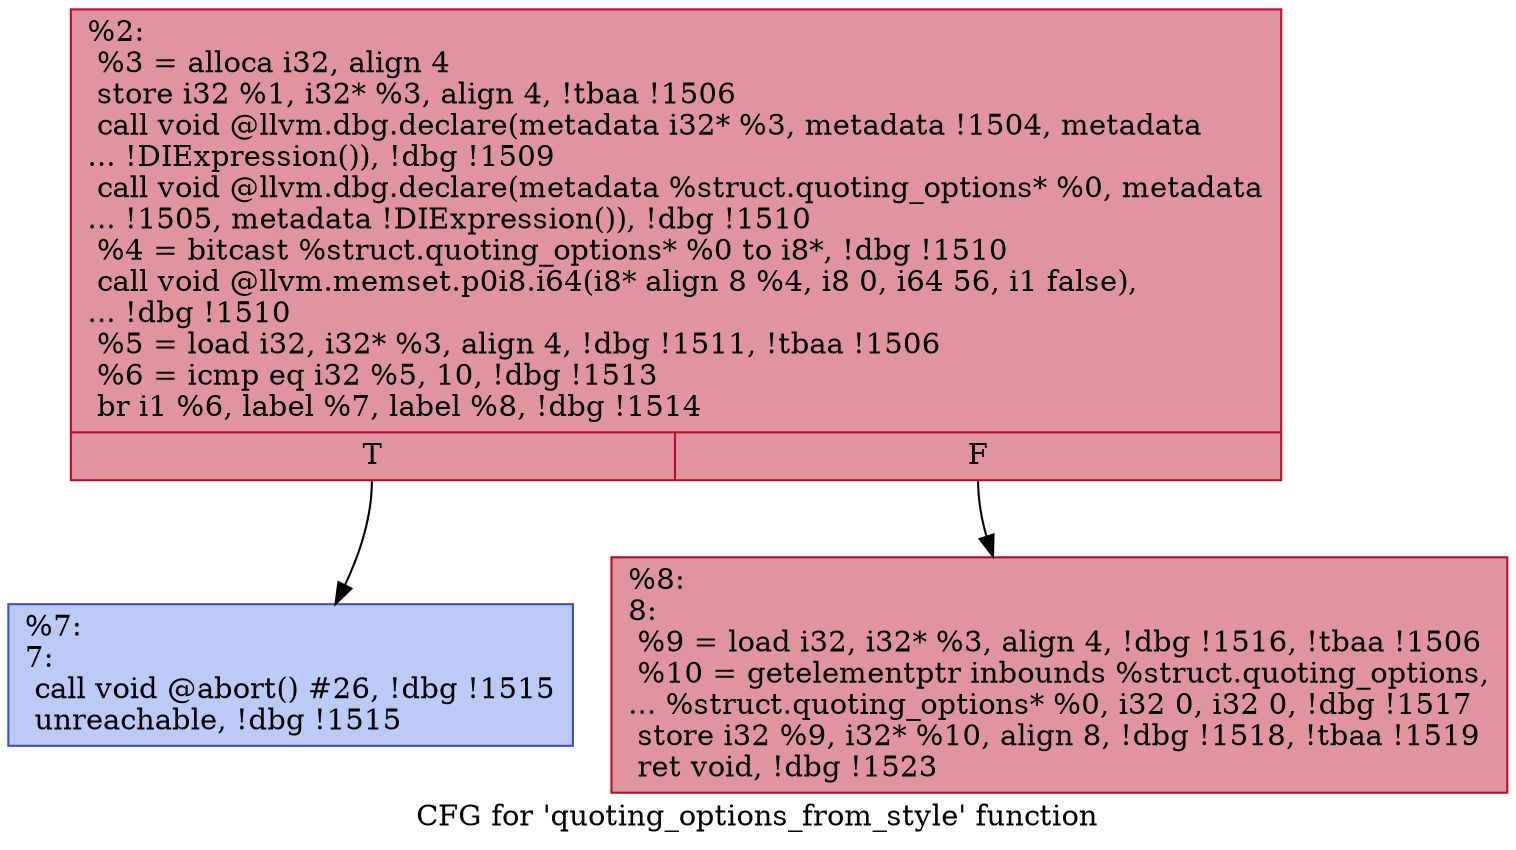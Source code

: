 digraph "CFG for 'quoting_options_from_style' function" {
	label="CFG for 'quoting_options_from_style' function";

	Node0x15ddef0 [shape=record,color="#b70d28ff", style=filled, fillcolor="#b70d2870",label="{%2:\l  %3 = alloca i32, align 4\l  store i32 %1, i32* %3, align 4, !tbaa !1506\l  call void @llvm.dbg.declare(metadata i32* %3, metadata !1504, metadata\l... !DIExpression()), !dbg !1509\l  call void @llvm.dbg.declare(metadata %struct.quoting_options* %0, metadata\l... !1505, metadata !DIExpression()), !dbg !1510\l  %4 = bitcast %struct.quoting_options* %0 to i8*, !dbg !1510\l  call void @llvm.memset.p0i8.i64(i8* align 8 %4, i8 0, i64 56, i1 false),\l... !dbg !1510\l  %5 = load i32, i32* %3, align 4, !dbg !1511, !tbaa !1506\l  %6 = icmp eq i32 %5, 10, !dbg !1513\l  br i1 %6, label %7, label %8, !dbg !1514\l|{<s0>T|<s1>F}}"];
	Node0x15ddef0:s0 -> Node0x15df450;
	Node0x15ddef0:s1 -> Node0x15df4a0;
	Node0x15df450 [shape=record,color="#3d50c3ff", style=filled, fillcolor="#6687ed70",label="{%7:\l7:                                                \l  call void @abort() #26, !dbg !1515\l  unreachable, !dbg !1515\l}"];
	Node0x15df4a0 [shape=record,color="#b70d28ff", style=filled, fillcolor="#b70d2870",label="{%8:\l8:                                                \l  %9 = load i32, i32* %3, align 4, !dbg !1516, !tbaa !1506\l  %10 = getelementptr inbounds %struct.quoting_options,\l... %struct.quoting_options* %0, i32 0, i32 0, !dbg !1517\l  store i32 %9, i32* %10, align 8, !dbg !1518, !tbaa !1519\l  ret void, !dbg !1523\l}"];
}
